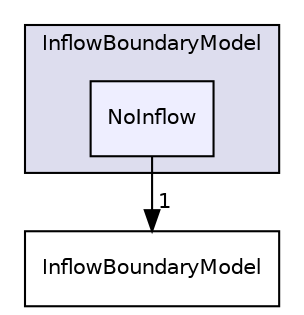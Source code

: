 digraph "src/lagrangian/DSMC/submodels/InflowBoundaryModel/NoInflow" {
  bgcolor=transparent;
  compound=true
  node [ fontsize="10", fontname="Helvetica"];
  edge [ labelfontsize="10", labelfontname="Helvetica"];
  subgraph clusterdir_2033f01dbb0ef26f5fa09669b575622a {
    graph [ bgcolor="#ddddee", pencolor="black", label="InflowBoundaryModel" fontname="Helvetica", fontsize="10", URL="dir_2033f01dbb0ef26f5fa09669b575622a.html"]
  dir_79f2cd52c53199c6e445c8d4a61a8e67 [shape=box, label="NoInflow", style="filled", fillcolor="#eeeeff", pencolor="black", URL="dir_79f2cd52c53199c6e445c8d4a61a8e67.html"];
  }
  dir_c263f970eee0173231f5c7eabb3f89f3 [shape=box label="InflowBoundaryModel" URL="dir_c263f970eee0173231f5c7eabb3f89f3.html"];
  dir_79f2cd52c53199c6e445c8d4a61a8e67->dir_c263f970eee0173231f5c7eabb3f89f3 [headlabel="1", labeldistance=1.5 headhref="dir_001418_001417.html"];
}
